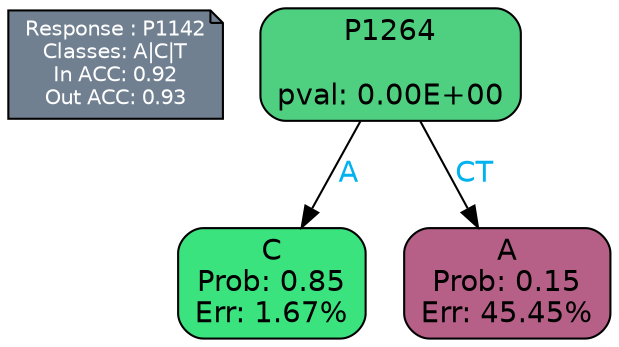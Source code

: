 digraph Tree {
node [shape=box, style="filled, rounded", color="black", fontname=helvetica] ;
graph [ranksep=equally, splines=polylines, bgcolor=transparent, dpi=600] ;
edge [fontname=helvetica] ;
LEGEND [label="Response : P1142
Classes: A|C|T
In ACC: 0.92
Out ACC: 0.93
",shape=note,align=left,style=filled,fillcolor="slategray",fontcolor="white",fontsize=10];1 [label="P1264

pval: 0.00E+00", fillcolor="#4fcf80"] ;
2 [label="C
Prob: 0.85
Err: 1.67%", fillcolor="#3be37f"] ;
3 [label="A
Prob: 0.15
Err: 45.45%", fillcolor="#b76087"] ;
1 -> 2 [label="A",fontcolor=deepskyblue2] ;
1 -> 3 [label="CT",fontcolor=deepskyblue2] ;
{rank = same; 2;3;}{rank = same; LEGEND;1;}}